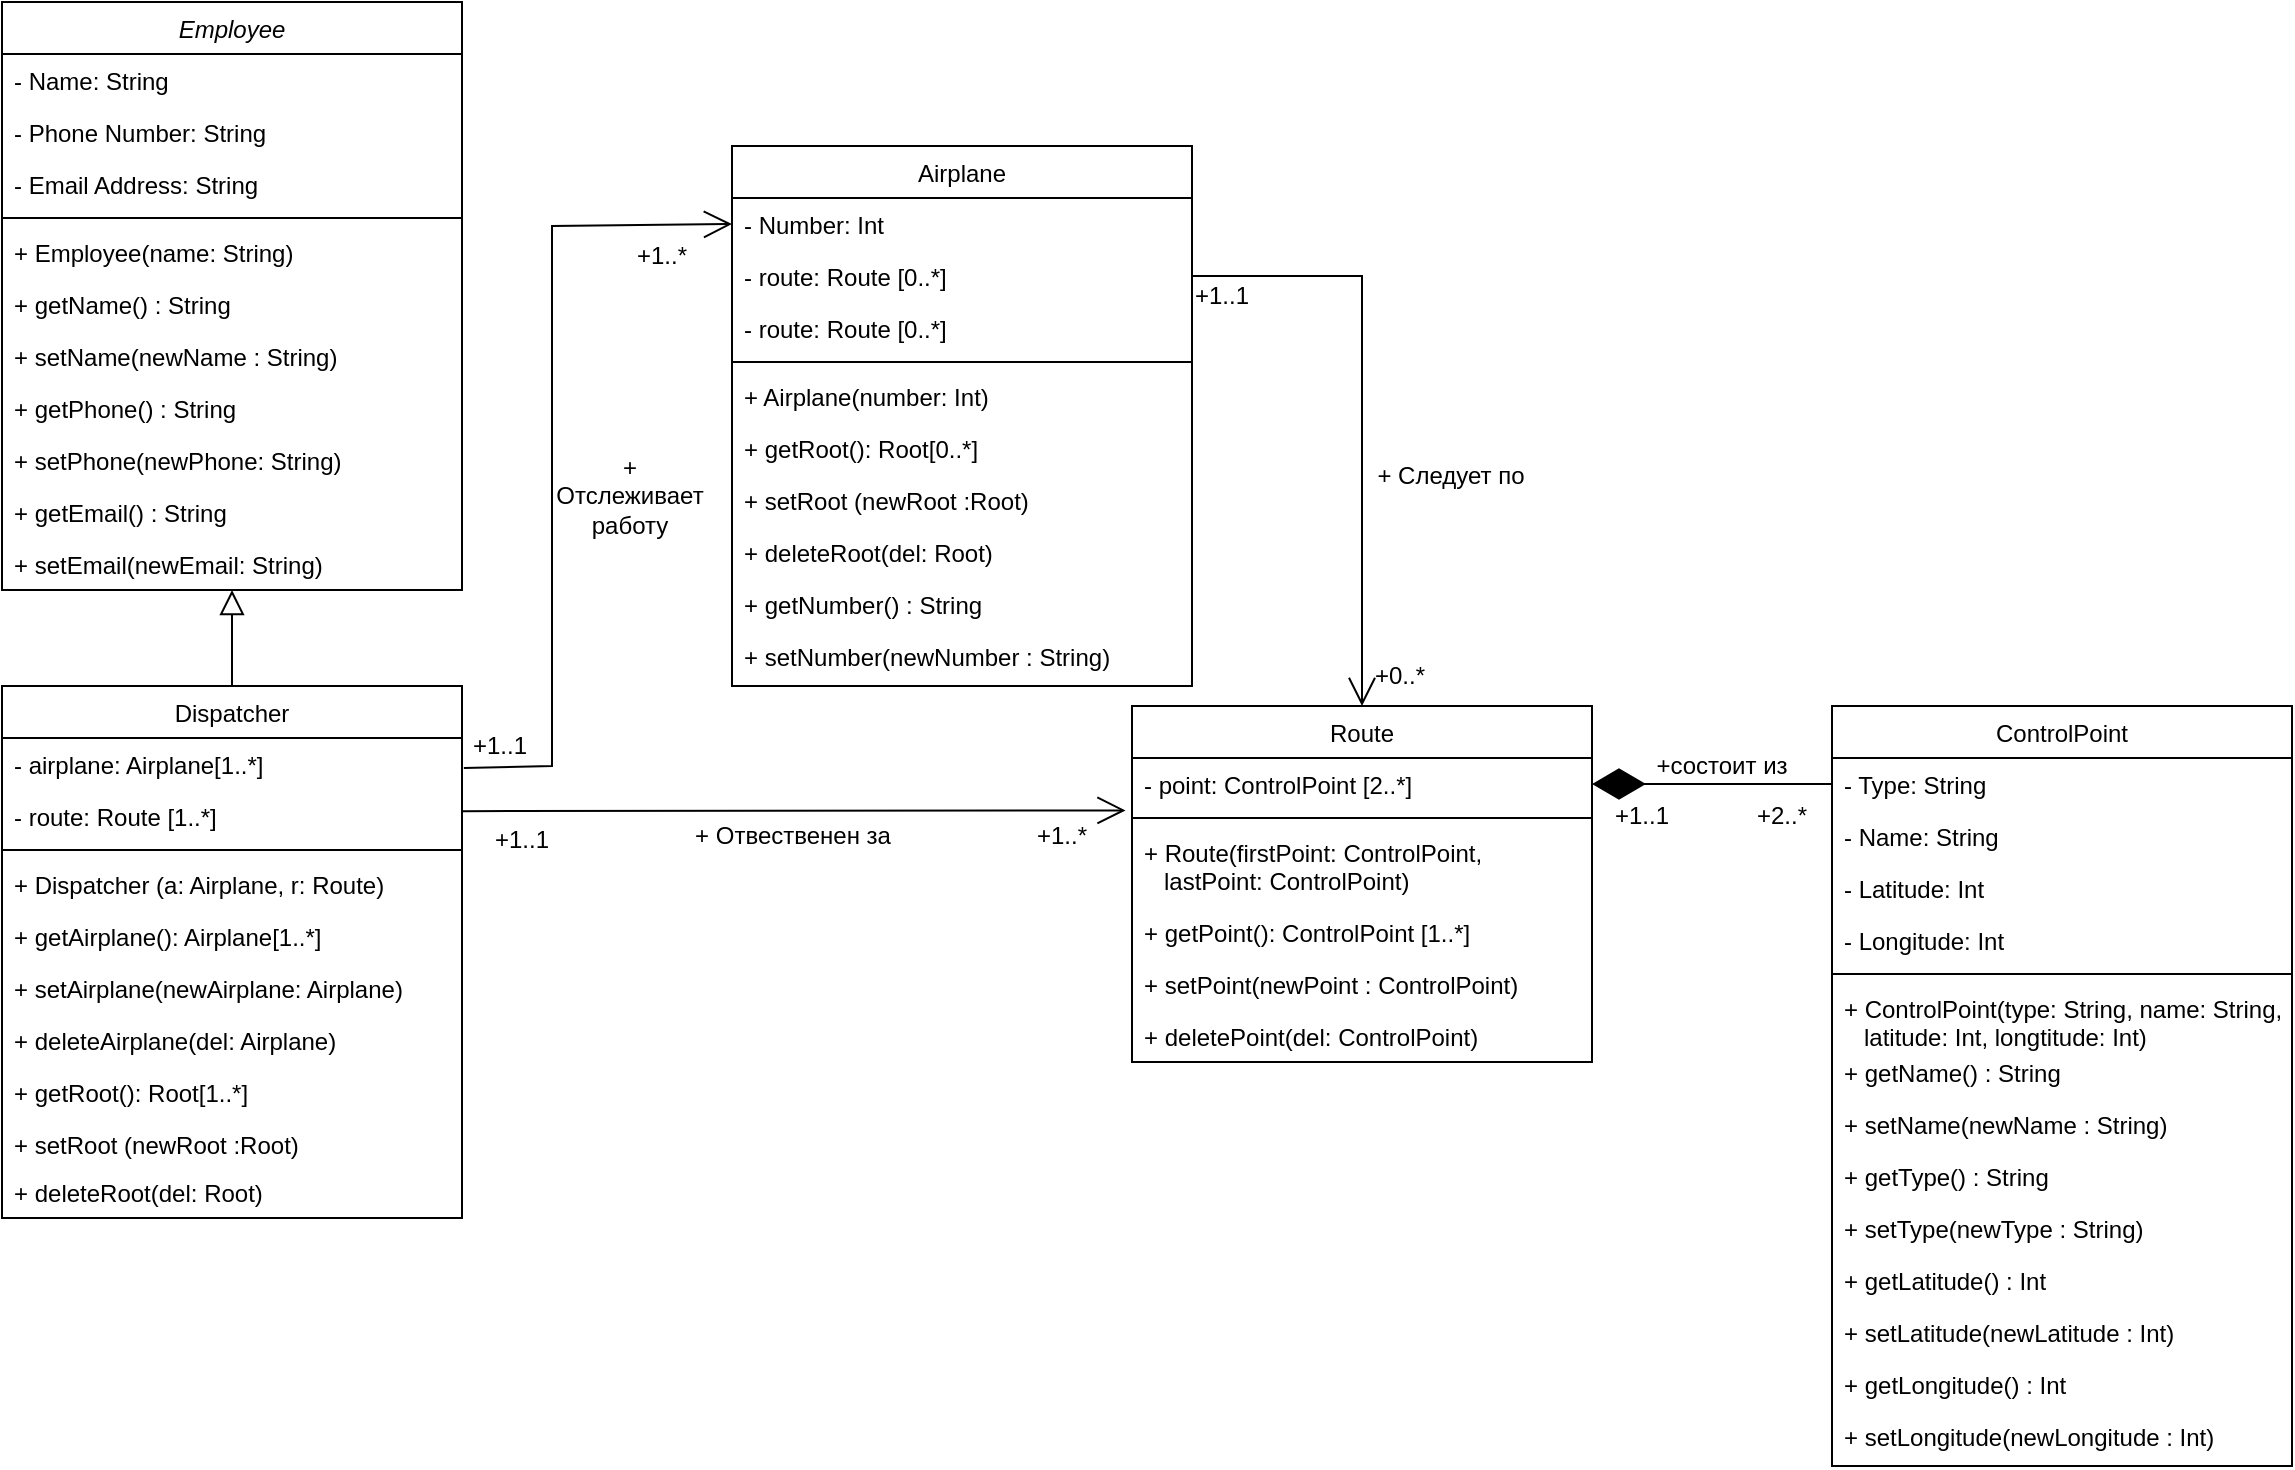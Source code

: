<mxfile version="28.2.5">
  <diagram id="C5RBs43oDa-KdzZeNtuy" name="Page-1">
    <mxGraphModel dx="1158" dy="1971" grid="1" gridSize="10" guides="1" tooltips="1" connect="1" arrows="1" fold="1" page="1" pageScale="1" pageWidth="827" pageHeight="1169" math="0" shadow="0">
      <root>
        <mxCell id="WIyWlLk6GJQsqaUBKTNV-0" />
        <mxCell id="WIyWlLk6GJQsqaUBKTNV-1" parent="WIyWlLk6GJQsqaUBKTNV-0" />
        <mxCell id="zkfFHV4jXpPFQw0GAbJ--0" value="Employee" style="swimlane;fontStyle=2;align=center;verticalAlign=top;childLayout=stackLayout;horizontal=1;startSize=26;horizontalStack=0;resizeParent=1;resizeLast=0;collapsible=1;marginBottom=0;rounded=0;shadow=0;strokeWidth=1;" parent="WIyWlLk6GJQsqaUBKTNV-1" vertex="1">
          <mxGeometry x="165" y="-42" width="230" height="294" as="geometry">
            <mxRectangle x="230" y="140" width="160" height="26" as="alternateBounds" />
          </mxGeometry>
        </mxCell>
        <mxCell id="zkfFHV4jXpPFQw0GAbJ--1" value="- Name: String" style="text;align=left;verticalAlign=top;spacingLeft=4;spacingRight=4;overflow=hidden;rotatable=0;points=[[0,0.5],[1,0.5]];portConstraint=eastwest;" parent="zkfFHV4jXpPFQw0GAbJ--0" vertex="1">
          <mxGeometry y="26" width="230" height="26" as="geometry" />
        </mxCell>
        <mxCell id="zkfFHV4jXpPFQw0GAbJ--2" value="- Phone Number: String" style="text;align=left;verticalAlign=top;spacingLeft=4;spacingRight=4;overflow=hidden;rotatable=0;points=[[0,0.5],[1,0.5]];portConstraint=eastwest;rounded=0;shadow=0;html=0;" parent="zkfFHV4jXpPFQw0GAbJ--0" vertex="1">
          <mxGeometry y="52" width="230" height="26" as="geometry" />
        </mxCell>
        <mxCell id="zkfFHV4jXpPFQw0GAbJ--3" value="- Email Address: String" style="text;align=left;verticalAlign=top;spacingLeft=4;spacingRight=4;overflow=hidden;rotatable=0;points=[[0,0.5],[1,0.5]];portConstraint=eastwest;rounded=0;shadow=0;html=0;" parent="zkfFHV4jXpPFQw0GAbJ--0" vertex="1">
          <mxGeometry y="78" width="230" height="26" as="geometry" />
        </mxCell>
        <mxCell id="zkfFHV4jXpPFQw0GAbJ--4" value="" style="line;html=1;strokeWidth=1;align=left;verticalAlign=middle;spacingTop=-1;spacingLeft=3;spacingRight=3;rotatable=0;labelPosition=right;points=[];portConstraint=eastwest;" parent="zkfFHV4jXpPFQw0GAbJ--0" vertex="1">
          <mxGeometry y="104" width="230" height="8" as="geometry" />
        </mxCell>
        <mxCell id="zkfFHV4jXpPFQw0GAbJ--5" value="+ Employee(name: String)" style="text;align=left;verticalAlign=top;spacingLeft=4;spacingRight=4;overflow=hidden;rotatable=0;points=[[0,0.5],[1,0.5]];portConstraint=eastwest;" parent="zkfFHV4jXpPFQw0GAbJ--0" vertex="1">
          <mxGeometry y="112" width="230" height="26" as="geometry" />
        </mxCell>
        <mxCell id="rWgt8hfS9WiBlZyqKegt-27" value="+ getName() : String" style="text;align=left;verticalAlign=top;spacingLeft=4;spacingRight=4;overflow=hidden;rotatable=0;points=[[0,0.5],[1,0.5]];portConstraint=eastwest;" parent="zkfFHV4jXpPFQw0GAbJ--0" vertex="1">
          <mxGeometry y="138" width="230" height="26" as="geometry" />
        </mxCell>
        <mxCell id="rWgt8hfS9WiBlZyqKegt-29" value="+ setName(newName : String)" style="text;align=left;verticalAlign=top;spacingLeft=4;spacingRight=4;overflow=hidden;rotatable=0;points=[[0,0.5],[1,0.5]];portConstraint=eastwest;" parent="zkfFHV4jXpPFQw0GAbJ--0" vertex="1">
          <mxGeometry y="164" width="230" height="26" as="geometry" />
        </mxCell>
        <mxCell id="rWgt8hfS9WiBlZyqKegt-28" value="+ getPhone() : String" style="text;align=left;verticalAlign=top;spacingLeft=4;spacingRight=4;overflow=hidden;rotatable=0;points=[[0,0.5],[1,0.5]];portConstraint=eastwest;" parent="zkfFHV4jXpPFQw0GAbJ--0" vertex="1">
          <mxGeometry y="190" width="230" height="26" as="geometry" />
        </mxCell>
        <mxCell id="rWgt8hfS9WiBlZyqKegt-30" value="+ setPhone(newPhone: String)" style="text;align=left;verticalAlign=top;spacingLeft=4;spacingRight=4;overflow=hidden;rotatable=0;points=[[0,0.5],[1,0.5]];portConstraint=eastwest;" parent="zkfFHV4jXpPFQw0GAbJ--0" vertex="1">
          <mxGeometry y="216" width="230" height="26" as="geometry" />
        </mxCell>
        <mxCell id="rWgt8hfS9WiBlZyqKegt-31" value="+ getEmail() : String" style="text;align=left;verticalAlign=top;spacingLeft=4;spacingRight=4;overflow=hidden;rotatable=0;points=[[0,0.5],[1,0.5]];portConstraint=eastwest;" parent="zkfFHV4jXpPFQw0GAbJ--0" vertex="1">
          <mxGeometry y="242" width="230" height="26" as="geometry" />
        </mxCell>
        <mxCell id="rWgt8hfS9WiBlZyqKegt-32" value="+ setEmail(newEmail: String)" style="text;align=left;verticalAlign=top;spacingLeft=4;spacingRight=4;overflow=hidden;rotatable=0;points=[[0,0.5],[1,0.5]];portConstraint=eastwest;" parent="zkfFHV4jXpPFQw0GAbJ--0" vertex="1">
          <mxGeometry y="268" width="230" height="26" as="geometry" />
        </mxCell>
        <mxCell id="zkfFHV4jXpPFQw0GAbJ--6" value="Dispatcher" style="swimlane;fontStyle=0;align=center;verticalAlign=top;childLayout=stackLayout;horizontal=1;startSize=26;horizontalStack=0;resizeParent=1;resizeLast=0;collapsible=1;marginBottom=0;rounded=0;shadow=0;strokeWidth=1;" parent="WIyWlLk6GJQsqaUBKTNV-1" vertex="1">
          <mxGeometry x="165" y="300" width="230" height="266" as="geometry">
            <mxRectangle x="130" y="380" width="160" height="26" as="alternateBounds" />
          </mxGeometry>
        </mxCell>
        <mxCell id="zkfFHV4jXpPFQw0GAbJ--7" value="- airplane: Airplane[1..*]" style="text;align=left;verticalAlign=top;spacingLeft=4;spacingRight=4;overflow=hidden;rotatable=0;points=[[0,0.5],[1,0.5]];portConstraint=eastwest;" parent="zkfFHV4jXpPFQw0GAbJ--6" vertex="1">
          <mxGeometry y="26" width="230" height="26" as="geometry" />
        </mxCell>
        <mxCell id="zkfFHV4jXpPFQw0GAbJ--8" value="- route: Route [1..*]" style="text;align=left;verticalAlign=top;spacingLeft=4;spacingRight=4;overflow=hidden;rotatable=0;points=[[0,0.5],[1,0.5]];portConstraint=eastwest;rounded=0;shadow=0;html=0;" parent="zkfFHV4jXpPFQw0GAbJ--6" vertex="1">
          <mxGeometry y="52" width="230" height="26" as="geometry" />
        </mxCell>
        <mxCell id="zkfFHV4jXpPFQw0GAbJ--9" value="" style="line;html=1;strokeWidth=1;align=left;verticalAlign=middle;spacingTop=-1;spacingLeft=3;spacingRight=3;rotatable=0;labelPosition=right;points=[];portConstraint=eastwest;" parent="zkfFHV4jXpPFQw0GAbJ--6" vertex="1">
          <mxGeometry y="78" width="230" height="8" as="geometry" />
        </mxCell>
        <mxCell id="zkfFHV4jXpPFQw0GAbJ--11" value="+ Dispatcher (a: Airplane, r: Route)" style="text;align=left;verticalAlign=top;spacingLeft=4;spacingRight=4;overflow=hidden;rotatable=0;points=[[0,0.5],[1,0.5]];portConstraint=eastwest;" parent="zkfFHV4jXpPFQw0GAbJ--6" vertex="1">
          <mxGeometry y="86" width="230" height="26" as="geometry" />
        </mxCell>
        <mxCell id="rWgt8hfS9WiBlZyqKegt-33" value="+ getAirplane(): Airplane[1..*]" style="text;align=left;verticalAlign=top;spacingLeft=4;spacingRight=4;overflow=hidden;rotatable=0;points=[[0,0.5],[1,0.5]];portConstraint=eastwest;" parent="zkfFHV4jXpPFQw0GAbJ--6" vertex="1">
          <mxGeometry y="112" width="230" height="26" as="geometry" />
        </mxCell>
        <mxCell id="rWgt8hfS9WiBlZyqKegt-34" value="+ setAirplane(newAirplane: Airplane)" style="text;align=left;verticalAlign=top;spacingLeft=4;spacingRight=4;overflow=hidden;rotatable=0;points=[[0,0.5],[1,0.5]];portConstraint=eastwest;" parent="zkfFHV4jXpPFQw0GAbJ--6" vertex="1">
          <mxGeometry y="138" width="230" height="26" as="geometry" />
        </mxCell>
        <mxCell id="rWgt8hfS9WiBlZyqKegt-36" value="+ deleteAirplane(del: Airplane)" style="text;align=left;verticalAlign=top;spacingLeft=4;spacingRight=4;overflow=hidden;rotatable=0;points=[[0,0.5],[1,0.5]];portConstraint=eastwest;" parent="zkfFHV4jXpPFQw0GAbJ--6" vertex="1">
          <mxGeometry y="164" width="230" height="26" as="geometry" />
        </mxCell>
        <mxCell id="rWgt8hfS9WiBlZyqKegt-37" value="+ getRoot(): Root[1..*]" style="text;align=left;verticalAlign=top;spacingLeft=4;spacingRight=4;overflow=hidden;rotatable=0;points=[[0,0.5],[1,0.5]];portConstraint=eastwest;" parent="zkfFHV4jXpPFQw0GAbJ--6" vertex="1">
          <mxGeometry y="190" width="230" height="26" as="geometry" />
        </mxCell>
        <mxCell id="rWgt8hfS9WiBlZyqKegt-38" value="+ setRoot (newRoot :Root)" style="text;align=left;verticalAlign=top;spacingLeft=4;spacingRight=4;overflow=hidden;rotatable=0;points=[[0,0.5],[1,0.5]];portConstraint=eastwest;" parent="zkfFHV4jXpPFQw0GAbJ--6" vertex="1">
          <mxGeometry y="216" width="230" height="24" as="geometry" />
        </mxCell>
        <mxCell id="rWgt8hfS9WiBlZyqKegt-39" value="+ deleteRoot(del: Root)" style="text;align=left;verticalAlign=top;spacingLeft=4;spacingRight=4;overflow=hidden;rotatable=0;points=[[0,0.5],[1,0.5]];portConstraint=eastwest;" parent="zkfFHV4jXpPFQw0GAbJ--6" vertex="1">
          <mxGeometry y="240" width="230" height="26" as="geometry" />
        </mxCell>
        <mxCell id="zkfFHV4jXpPFQw0GAbJ--12" value="" style="endArrow=block;endSize=10;endFill=0;shadow=0;strokeWidth=1;rounded=0;edgeStyle=elbowEdgeStyle;elbow=vertical;" parent="WIyWlLk6GJQsqaUBKTNV-1" source="zkfFHV4jXpPFQw0GAbJ--6" target="zkfFHV4jXpPFQw0GAbJ--0" edge="1">
          <mxGeometry width="160" relative="1" as="geometry">
            <mxPoint x="200" y="203" as="sourcePoint" />
            <mxPoint x="200" y="203" as="targetPoint" />
          </mxGeometry>
        </mxCell>
        <mxCell id="rWgt8hfS9WiBlZyqKegt-0" value="Airplane" style="swimlane;fontStyle=0;align=center;verticalAlign=top;childLayout=stackLayout;horizontal=1;startSize=26;horizontalStack=0;resizeParent=1;resizeLast=0;collapsible=1;marginBottom=0;rounded=0;shadow=0;strokeWidth=1;" parent="WIyWlLk6GJQsqaUBKTNV-1" vertex="1">
          <mxGeometry x="530" y="30" width="230" height="270" as="geometry">
            <mxRectangle x="130" y="380" width="160" height="26" as="alternateBounds" />
          </mxGeometry>
        </mxCell>
        <mxCell id="rWgt8hfS9WiBlZyqKegt-1" value="- Number: Int" style="text;align=left;verticalAlign=top;spacingLeft=4;spacingRight=4;overflow=hidden;rotatable=0;points=[[0,0.5],[1,0.5]];portConstraint=eastwest;" parent="rWgt8hfS9WiBlZyqKegt-0" vertex="1">
          <mxGeometry y="26" width="230" height="26" as="geometry" />
        </mxCell>
        <mxCell id="rWgt8hfS9WiBlZyqKegt-2" value="- route: Route [0..*]" style="text;align=left;verticalAlign=top;spacingLeft=4;spacingRight=4;overflow=hidden;rotatable=0;points=[[0,0.5],[1,0.5]];portConstraint=eastwest;rounded=0;shadow=0;html=0;" parent="rWgt8hfS9WiBlZyqKegt-0" vertex="1">
          <mxGeometry y="52" width="230" height="26" as="geometry" />
        </mxCell>
        <mxCell id="xU-S2vYdI47Ziac2P1FL-9" value="- route: Route [0..*]" style="text;align=left;verticalAlign=top;spacingLeft=4;spacingRight=4;overflow=hidden;rotatable=0;points=[[0,0.5],[1,0.5]];portConstraint=eastwest;rounded=0;shadow=0;html=0;" parent="rWgt8hfS9WiBlZyqKegt-0" vertex="1">
          <mxGeometry y="78" width="230" height="26" as="geometry" />
        </mxCell>
        <mxCell id="rWgt8hfS9WiBlZyqKegt-3" value="" style="line;html=1;strokeWidth=1;align=left;verticalAlign=middle;spacingTop=-1;spacingLeft=3;spacingRight=3;rotatable=0;labelPosition=right;points=[];portConstraint=eastwest;" parent="rWgt8hfS9WiBlZyqKegt-0" vertex="1">
          <mxGeometry y="104" width="230" height="8" as="geometry" />
        </mxCell>
        <mxCell id="rWgt8hfS9WiBlZyqKegt-5" value="+ Airplane(number: Int)" style="text;align=left;verticalAlign=top;spacingLeft=4;spacingRight=4;overflow=hidden;rotatable=0;points=[[0,0.5],[1,0.5]];portConstraint=eastwest;" parent="rWgt8hfS9WiBlZyqKegt-0" vertex="1">
          <mxGeometry y="112" width="230" height="26" as="geometry" />
        </mxCell>
        <mxCell id="rWgt8hfS9WiBlZyqKegt-41" value="+ getRoot(): Root[0..*]" style="text;align=left;verticalAlign=top;spacingLeft=4;spacingRight=4;overflow=hidden;rotatable=0;points=[[0,0.5],[1,0.5]];portConstraint=eastwest;" parent="rWgt8hfS9WiBlZyqKegt-0" vertex="1">
          <mxGeometry y="138" width="230" height="26" as="geometry" />
        </mxCell>
        <mxCell id="rWgt8hfS9WiBlZyqKegt-45" value="+ setRoot (newRoot :Root)" style="text;align=left;verticalAlign=top;spacingLeft=4;spacingRight=4;overflow=hidden;rotatable=0;points=[[0,0.5],[1,0.5]];portConstraint=eastwest;" parent="rWgt8hfS9WiBlZyqKegt-0" vertex="1">
          <mxGeometry y="164" width="230" height="26" as="geometry" />
        </mxCell>
        <mxCell id="rWgt8hfS9WiBlZyqKegt-46" value="+ deleteRoot(del: Root)" style="text;align=left;verticalAlign=top;spacingLeft=4;spacingRight=4;overflow=hidden;rotatable=0;points=[[0,0.5],[1,0.5]];portConstraint=eastwest;" parent="rWgt8hfS9WiBlZyqKegt-0" vertex="1">
          <mxGeometry y="190" width="230" height="26" as="geometry" />
        </mxCell>
        <mxCell id="rWgt8hfS9WiBlZyqKegt-47" value="+ getNumber() : String" style="text;align=left;verticalAlign=top;spacingLeft=4;spacingRight=4;overflow=hidden;rotatable=0;points=[[0,0.5],[1,0.5]];portConstraint=eastwest;" parent="rWgt8hfS9WiBlZyqKegt-0" vertex="1">
          <mxGeometry y="216" width="230" height="26" as="geometry" />
        </mxCell>
        <mxCell id="rWgt8hfS9WiBlZyqKegt-48" value="+ setNumber(newNumber : String)" style="text;align=left;verticalAlign=top;spacingLeft=4;spacingRight=4;overflow=hidden;rotatable=0;points=[[0,0.5],[1,0.5]];portConstraint=eastwest;" parent="rWgt8hfS9WiBlZyqKegt-0" vertex="1">
          <mxGeometry y="242" width="230" height="26" as="geometry" />
        </mxCell>
        <mxCell id="rWgt8hfS9WiBlZyqKegt-6" value="Route" style="swimlane;fontStyle=0;align=center;verticalAlign=top;childLayout=stackLayout;horizontal=1;startSize=26;horizontalStack=0;resizeParent=1;resizeLast=0;collapsible=1;marginBottom=0;rounded=0;shadow=0;strokeWidth=1;" parent="WIyWlLk6GJQsqaUBKTNV-1" vertex="1">
          <mxGeometry x="730" y="310" width="230" height="178" as="geometry">
            <mxRectangle x="130" y="380" width="160" height="26" as="alternateBounds" />
          </mxGeometry>
        </mxCell>
        <mxCell id="rWgt8hfS9WiBlZyqKegt-7" value="- point: ControlPoint [2..*]" style="text;align=left;verticalAlign=top;spacingLeft=4;spacingRight=4;overflow=hidden;rotatable=0;points=[[0,0.5],[1,0.5]];portConstraint=eastwest;" parent="rWgt8hfS9WiBlZyqKegt-6" vertex="1">
          <mxGeometry y="26" width="230" height="26" as="geometry" />
        </mxCell>
        <mxCell id="rWgt8hfS9WiBlZyqKegt-9" value="" style="line;html=1;strokeWidth=1;align=left;verticalAlign=middle;spacingTop=-1;spacingLeft=3;spacingRight=3;rotatable=0;labelPosition=right;points=[];portConstraint=eastwest;" parent="rWgt8hfS9WiBlZyqKegt-6" vertex="1">
          <mxGeometry y="52" width="230" height="8" as="geometry" />
        </mxCell>
        <mxCell id="rWgt8hfS9WiBlZyqKegt-11" value="+ Route(firstPoint: ControlPoint,&#xa;   lastPoint: ControlPoint)" style="text;align=left;verticalAlign=top;spacingLeft=4;spacingRight=4;overflow=hidden;rotatable=0;points=[[0,0.5],[1,0.5]];portConstraint=eastwest;" parent="rWgt8hfS9WiBlZyqKegt-6" vertex="1">
          <mxGeometry y="60" width="230" height="40" as="geometry" />
        </mxCell>
        <mxCell id="rWgt8hfS9WiBlZyqKegt-49" value="+ getPoint(): ControlPoint [1..*]" style="text;align=left;verticalAlign=top;spacingLeft=4;spacingRight=4;overflow=hidden;rotatable=0;points=[[0,0.5],[1,0.5]];portConstraint=eastwest;" parent="rWgt8hfS9WiBlZyqKegt-6" vertex="1">
          <mxGeometry y="100" width="230" height="26" as="geometry" />
        </mxCell>
        <mxCell id="rWgt8hfS9WiBlZyqKegt-50" value="+ setPoint(newPoint : ControlPoint)" style="text;align=left;verticalAlign=top;spacingLeft=4;spacingRight=4;overflow=hidden;rotatable=0;points=[[0,0.5],[1,0.5]];portConstraint=eastwest;" parent="rWgt8hfS9WiBlZyqKegt-6" vertex="1">
          <mxGeometry y="126" width="230" height="26" as="geometry" />
        </mxCell>
        <mxCell id="rWgt8hfS9WiBlZyqKegt-51" value="+ deletePoint(del: ControlPoint)" style="text;align=left;verticalAlign=top;spacingLeft=4;spacingRight=4;overflow=hidden;rotatable=0;points=[[0,0.5],[1,0.5]];portConstraint=eastwest;" parent="rWgt8hfS9WiBlZyqKegt-6" vertex="1">
          <mxGeometry y="152" width="230" height="26" as="geometry" />
        </mxCell>
        <mxCell id="rWgt8hfS9WiBlZyqKegt-12" value="ControlPoint" style="swimlane;fontStyle=0;align=center;verticalAlign=top;childLayout=stackLayout;horizontal=1;startSize=26;horizontalStack=0;resizeParent=1;resizeLast=0;collapsible=1;marginBottom=0;rounded=0;shadow=0;strokeWidth=1;" parent="WIyWlLk6GJQsqaUBKTNV-1" vertex="1">
          <mxGeometry x="1080" y="310" width="230" height="380" as="geometry">
            <mxRectangle x="130" y="380" width="160" height="26" as="alternateBounds" />
          </mxGeometry>
        </mxCell>
        <mxCell id="rWgt8hfS9WiBlZyqKegt-13" value="- Type: String" style="text;align=left;verticalAlign=top;spacingLeft=4;spacingRight=4;overflow=hidden;rotatable=0;points=[[0,0.5],[1,0.5]];portConstraint=eastwest;" parent="rWgt8hfS9WiBlZyqKegt-12" vertex="1">
          <mxGeometry y="26" width="230" height="26" as="geometry" />
        </mxCell>
        <mxCell id="rWgt8hfS9WiBlZyqKegt-19" value="- Name: String" style="text;align=left;verticalAlign=top;spacingLeft=4;spacingRight=4;overflow=hidden;rotatable=0;points=[[0,0.5],[1,0.5]];portConstraint=eastwest;" parent="rWgt8hfS9WiBlZyqKegt-12" vertex="1">
          <mxGeometry y="52" width="230" height="26" as="geometry" />
        </mxCell>
        <mxCell id="rWgt8hfS9WiBlZyqKegt-14" value="- Latitude: Int " style="text;align=left;verticalAlign=top;spacingLeft=4;spacingRight=4;overflow=hidden;rotatable=0;points=[[0,0.5],[1,0.5]];portConstraint=eastwest;rounded=0;shadow=0;html=0;" parent="rWgt8hfS9WiBlZyqKegt-12" vertex="1">
          <mxGeometry y="78" width="230" height="26" as="geometry" />
        </mxCell>
        <mxCell id="rWgt8hfS9WiBlZyqKegt-18" value="- Longitude: Int" style="text;align=left;verticalAlign=top;spacingLeft=4;spacingRight=4;overflow=hidden;rotatable=0;points=[[0,0.5],[1,0.5]];portConstraint=eastwest;rounded=0;shadow=0;html=0;" parent="rWgt8hfS9WiBlZyqKegt-12" vertex="1">
          <mxGeometry y="104" width="230" height="26" as="geometry" />
        </mxCell>
        <mxCell id="rWgt8hfS9WiBlZyqKegt-15" value="" style="line;html=1;strokeWidth=1;align=left;verticalAlign=middle;spacingTop=-1;spacingLeft=3;spacingRight=3;rotatable=0;labelPosition=right;points=[];portConstraint=eastwest;" parent="rWgt8hfS9WiBlZyqKegt-12" vertex="1">
          <mxGeometry y="130" width="230" height="8" as="geometry" />
        </mxCell>
        <mxCell id="rWgt8hfS9WiBlZyqKegt-16" value="+ ControlPoint(type: String, name: String,&#xa;   latitude: Int, longtitude: Int)" style="text;align=left;verticalAlign=top;spacingLeft=4;spacingRight=4;overflow=hidden;rotatable=0;points=[[0,0.5],[1,0.5]];portConstraint=eastwest;fontStyle=0" parent="rWgt8hfS9WiBlZyqKegt-12" vertex="1">
          <mxGeometry y="138" width="230" height="32" as="geometry" />
        </mxCell>
        <mxCell id="rWgt8hfS9WiBlZyqKegt-17" value="+ getName() : String" style="text;align=left;verticalAlign=top;spacingLeft=4;spacingRight=4;overflow=hidden;rotatable=0;points=[[0,0.5],[1,0.5]];portConstraint=eastwest;" parent="rWgt8hfS9WiBlZyqKegt-12" vertex="1">
          <mxGeometry y="170" width="230" height="26" as="geometry" />
        </mxCell>
        <mxCell id="rWgt8hfS9WiBlZyqKegt-52" value="+ setName(newName : String)" style="text;align=left;verticalAlign=top;spacingLeft=4;spacingRight=4;overflow=hidden;rotatable=0;points=[[0,0.5],[1,0.5]];portConstraint=eastwest;" parent="rWgt8hfS9WiBlZyqKegt-12" vertex="1">
          <mxGeometry y="196" width="230" height="26" as="geometry" />
        </mxCell>
        <mxCell id="rWgt8hfS9WiBlZyqKegt-63" value="+ getType() : String" style="text;align=left;verticalAlign=top;spacingLeft=4;spacingRight=4;overflow=hidden;rotatable=0;points=[[0,0.5],[1,0.5]];portConstraint=eastwest;" parent="rWgt8hfS9WiBlZyqKegt-12" vertex="1">
          <mxGeometry y="222" width="230" height="26" as="geometry" />
        </mxCell>
        <mxCell id="rWgt8hfS9WiBlZyqKegt-64" value="+ setType(newType : String)" style="text;align=left;verticalAlign=top;spacingLeft=4;spacingRight=4;overflow=hidden;rotatable=0;points=[[0,0.5],[1,0.5]];portConstraint=eastwest;" parent="rWgt8hfS9WiBlZyqKegt-12" vertex="1">
          <mxGeometry y="248" width="230" height="26" as="geometry" />
        </mxCell>
        <mxCell id="rWgt8hfS9WiBlZyqKegt-65" value="+ getLatitude() : Int" style="text;align=left;verticalAlign=top;spacingLeft=4;spacingRight=4;overflow=hidden;rotatable=0;points=[[0,0.5],[1,0.5]];portConstraint=eastwest;" parent="rWgt8hfS9WiBlZyqKegt-12" vertex="1">
          <mxGeometry y="274" width="230" height="26" as="geometry" />
        </mxCell>
        <mxCell id="rWgt8hfS9WiBlZyqKegt-66" value="+ setLatitude(newLatitude : Int)" style="text;align=left;verticalAlign=top;spacingLeft=4;spacingRight=4;overflow=hidden;rotatable=0;points=[[0,0.5],[1,0.5]];portConstraint=eastwest;" parent="rWgt8hfS9WiBlZyqKegt-12" vertex="1">
          <mxGeometry y="300" width="230" height="26" as="geometry" />
        </mxCell>
        <mxCell id="rWgt8hfS9WiBlZyqKegt-67" value="+ getLongitude() : Int" style="text;align=left;verticalAlign=top;spacingLeft=4;spacingRight=4;overflow=hidden;rotatable=0;points=[[0,0.5],[1,0.5]];portConstraint=eastwest;" parent="rWgt8hfS9WiBlZyqKegt-12" vertex="1">
          <mxGeometry y="326" width="230" height="26" as="geometry" />
        </mxCell>
        <mxCell id="rWgt8hfS9WiBlZyqKegt-68" value="+ setLongitude(newLongitude : Int)" style="text;align=left;verticalAlign=top;spacingLeft=4;spacingRight=4;overflow=hidden;rotatable=0;points=[[0,0.5],[1,0.5]];portConstraint=eastwest;" parent="rWgt8hfS9WiBlZyqKegt-12" vertex="1">
          <mxGeometry y="352" width="230" height="26" as="geometry" />
        </mxCell>
        <mxCell id="rWgt8hfS9WiBlZyqKegt-20" value="" style="endArrow=diamondThin;endFill=1;endSize=24;html=1;rounded=0;exitX=0;exitY=0.5;exitDx=0;exitDy=0;" parent="WIyWlLk6GJQsqaUBKTNV-1" source="rWgt8hfS9WiBlZyqKegt-13" target="rWgt8hfS9WiBlZyqKegt-7" edge="1">
          <mxGeometry width="160" relative="1" as="geometry">
            <mxPoint x="920" y="450" as="sourcePoint" />
            <mxPoint x="950" y="360" as="targetPoint" />
          </mxGeometry>
        </mxCell>
        <mxCell id="rWgt8hfS9WiBlZyqKegt-21" value="+состоит из" style="text;html=1;strokeColor=none;fillColor=none;align=center;verticalAlign=middle;whiteSpace=wrap;rounded=0;" parent="WIyWlLk6GJQsqaUBKTNV-1" vertex="1">
          <mxGeometry x="990" y="330" width="70" height="20" as="geometry" />
        </mxCell>
        <mxCell id="rWgt8hfS9WiBlZyqKegt-22" value="+1..1" style="text;html=1;strokeColor=none;fillColor=none;align=center;verticalAlign=middle;whiteSpace=wrap;rounded=0;" parent="WIyWlLk6GJQsqaUBKTNV-1" vertex="1">
          <mxGeometry x="950" y="350" width="70" height="30" as="geometry" />
        </mxCell>
        <mxCell id="rWgt8hfS9WiBlZyqKegt-23" value="+2..*" style="text;html=1;strokeColor=none;fillColor=none;align=center;verticalAlign=middle;whiteSpace=wrap;rounded=0;" parent="WIyWlLk6GJQsqaUBKTNV-1" vertex="1">
          <mxGeometry x="1030" y="350" width="50" height="30" as="geometry" />
        </mxCell>
        <mxCell id="rWgt8hfS9WiBlZyqKegt-24" value="" style="endArrow=open;endFill=1;endSize=12;html=1;rounded=0;entryX=-0.014;entryY=1.008;entryDx=0;entryDy=0;entryPerimeter=0;exitX=0.071;exitY=0.019;exitDx=0;exitDy=0;exitPerimeter=0;" parent="WIyWlLk6GJQsqaUBKTNV-1" target="rWgt8hfS9WiBlZyqKegt-7" edge="1" source="xU-S2vYdI47Ziac2P1FL-0">
          <mxGeometry width="160" relative="1" as="geometry">
            <mxPoint x="390" y="360" as="sourcePoint" />
            <mxPoint x="560" y="534.5" as="targetPoint" />
            <Array as="points" />
          </mxGeometry>
        </mxCell>
        <mxCell id="rWgt8hfS9WiBlZyqKegt-25" value="" style="endArrow=open;endFill=1;endSize=12;html=1;rounded=0;exitX=1.004;exitY=0.577;exitDx=0;exitDy=0;entryX=0;entryY=0.5;entryDx=0;entryDy=0;exitPerimeter=0;" parent="WIyWlLk6GJQsqaUBKTNV-1" source="zkfFHV4jXpPFQw0GAbJ--7" target="rWgt8hfS9WiBlZyqKegt-1" edge="1">
          <mxGeometry width="160" relative="1" as="geometry">
            <mxPoint x="370" y="470" as="sourcePoint" />
            <mxPoint x="530" y="470" as="targetPoint" />
            <Array as="points">
              <mxPoint x="440" y="340" />
              <mxPoint x="440" y="220" />
              <mxPoint x="440" y="70" />
            </Array>
          </mxGeometry>
        </mxCell>
        <mxCell id="rWgt8hfS9WiBlZyqKegt-26" value="" style="endArrow=open;endFill=1;endSize=12;html=1;rounded=0;exitX=1;exitY=0.5;exitDx=0;exitDy=0;entryX=0.5;entryY=0;entryDx=0;entryDy=0;" parent="WIyWlLk6GJQsqaUBKTNV-1" source="rWgt8hfS9WiBlZyqKegt-2" target="rWgt8hfS9WiBlZyqKegt-6" edge="1">
          <mxGeometry width="160" relative="1" as="geometry">
            <mxPoint x="670" y="280" as="sourcePoint" />
            <mxPoint x="955.08" y="411.974" as="targetPoint" />
            <Array as="points">
              <mxPoint x="845" y="95" />
            </Array>
          </mxGeometry>
        </mxCell>
        <mxCell id="xU-S2vYdI47Ziac2P1FL-0" value="+1..1" style="text;html=1;strokeColor=none;fillColor=none;align=center;verticalAlign=middle;whiteSpace=wrap;rounded=0;" parent="WIyWlLk6GJQsqaUBKTNV-1" vertex="1">
          <mxGeometry x="390" y="362" width="70" height="30" as="geometry" />
        </mxCell>
        <mxCell id="xU-S2vYdI47Ziac2P1FL-1" value="+1..*" style="text;html=1;strokeColor=none;fillColor=none;align=center;verticalAlign=middle;whiteSpace=wrap;rounded=0;" parent="WIyWlLk6GJQsqaUBKTNV-1" vertex="1">
          <mxGeometry x="660" y="360" width="70" height="30" as="geometry" />
        </mxCell>
        <mxCell id="xU-S2vYdI47Ziac2P1FL-2" value="+1..1" style="text;html=1;strokeColor=none;fillColor=none;align=center;verticalAlign=middle;whiteSpace=wrap;rounded=0;" parent="WIyWlLk6GJQsqaUBKTNV-1" vertex="1">
          <mxGeometry x="740" y="90" width="70" height="30" as="geometry" />
        </mxCell>
        <mxCell id="xU-S2vYdI47Ziac2P1FL-3" value="+1..*" style="text;html=1;strokeColor=none;fillColor=none;align=center;verticalAlign=middle;whiteSpace=wrap;rounded=0;" parent="WIyWlLk6GJQsqaUBKTNV-1" vertex="1">
          <mxGeometry x="460" y="70" width="70" height="30" as="geometry" />
        </mxCell>
        <mxCell id="xU-S2vYdI47Ziac2P1FL-4" value="+0..*" style="text;html=1;strokeColor=none;fillColor=none;align=center;verticalAlign=middle;whiteSpace=wrap;rounded=0;" parent="WIyWlLk6GJQsqaUBKTNV-1" vertex="1">
          <mxGeometry x="829" y="280" width="70" height="30" as="geometry" />
        </mxCell>
        <mxCell id="xU-S2vYdI47Ziac2P1FL-5" value="+1..1" style="text;html=1;strokeColor=none;fillColor=none;align=center;verticalAlign=middle;whiteSpace=wrap;rounded=0;" parent="WIyWlLk6GJQsqaUBKTNV-1" vertex="1">
          <mxGeometry x="379" y="320" width="70" height="20" as="geometry" />
        </mxCell>
        <mxCell id="xU-S2vYdI47Ziac2P1FL-6" value="+ Отслеживает работу" style="text;html=1;strokeColor=none;fillColor=none;align=center;verticalAlign=middle;whiteSpace=wrap;rounded=0;" parent="WIyWlLk6GJQsqaUBKTNV-1" vertex="1">
          <mxGeometry x="444" y="190" width="70" height="30" as="geometry" />
        </mxCell>
        <mxCell id="xU-S2vYdI47Ziac2P1FL-7" value="+ Отвественен за" style="text;html=1;strokeColor=none;fillColor=none;align=center;verticalAlign=middle;whiteSpace=wrap;rounded=0;" parent="WIyWlLk6GJQsqaUBKTNV-1" vertex="1">
          <mxGeometry x="500" y="360" width="121" height="30" as="geometry" />
        </mxCell>
        <mxCell id="xU-S2vYdI47Ziac2P1FL-8" value="+ Следует по" style="text;html=1;strokeColor=none;fillColor=none;align=center;verticalAlign=middle;whiteSpace=wrap;rounded=0;" parent="WIyWlLk6GJQsqaUBKTNV-1" vertex="1">
          <mxGeometry x="829" y="180" width="121" height="30" as="geometry" />
        </mxCell>
      </root>
    </mxGraphModel>
  </diagram>
</mxfile>
